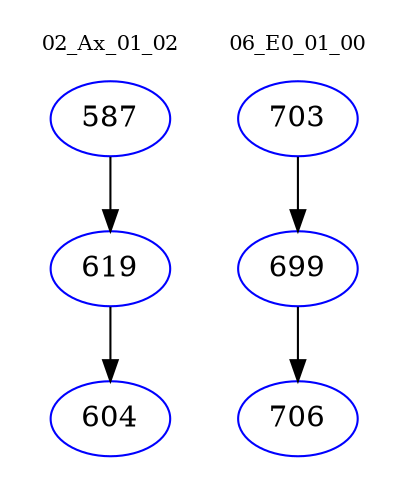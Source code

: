 digraph{
subgraph cluster_0 {
color = white
label = "02_Ax_01_02";
fontsize=10;
T0_587 [label="587", color="blue"]
T0_587 -> T0_619 [color="black"]
T0_619 [label="619", color="blue"]
T0_619 -> T0_604 [color="black"]
T0_604 [label="604", color="blue"]
}
subgraph cluster_1 {
color = white
label = "06_E0_01_00";
fontsize=10;
T1_703 [label="703", color="blue"]
T1_703 -> T1_699 [color="black"]
T1_699 [label="699", color="blue"]
T1_699 -> T1_706 [color="black"]
T1_706 [label="706", color="blue"]
}
}

